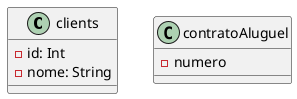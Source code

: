 @startuml ginasio
class clients {
  - id: Int
  - nome: String
}

class contratoAluguel {
  - numero
}
@enduml